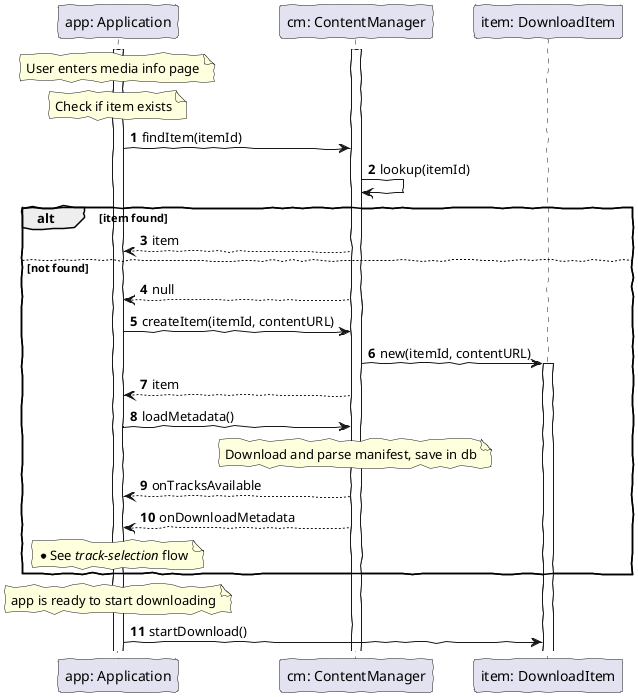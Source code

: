 ' https://real-world-plantuml.com/umls/4606798564687872


@startuml
skinparam handwritten true

autonumber

    participant "app: Application" as app
    participant "cm: ContentManager" as cm
    participant "item: DownloadItem" as item
    
    activate app
    activate cm
    
    note over app: User enters media info page
    
    note over app: Check if item exists
    app->cm: findItem(itemId)
    cm->cm: lookup(itemId)
    
    alt item found
        cm-->app: item
    else not found
        cm-->app: null
        app->cm: createItem(itemId, contentURL)
        cm->item: new(itemId, contentURL)
        activate item
        cm-->app: item
    
        app->cm: loadMetadata()
        note over cm
            Download and parse manifest, save in db
        end note
        cm-->app: onTracksAvailable
        cm-->app: onDownloadMetadata
        note over app: * See //track-selection// flow
    end group
    
    note over app: app is ready to start downloading
    app->item: startDownload()
    
    
    @enduml